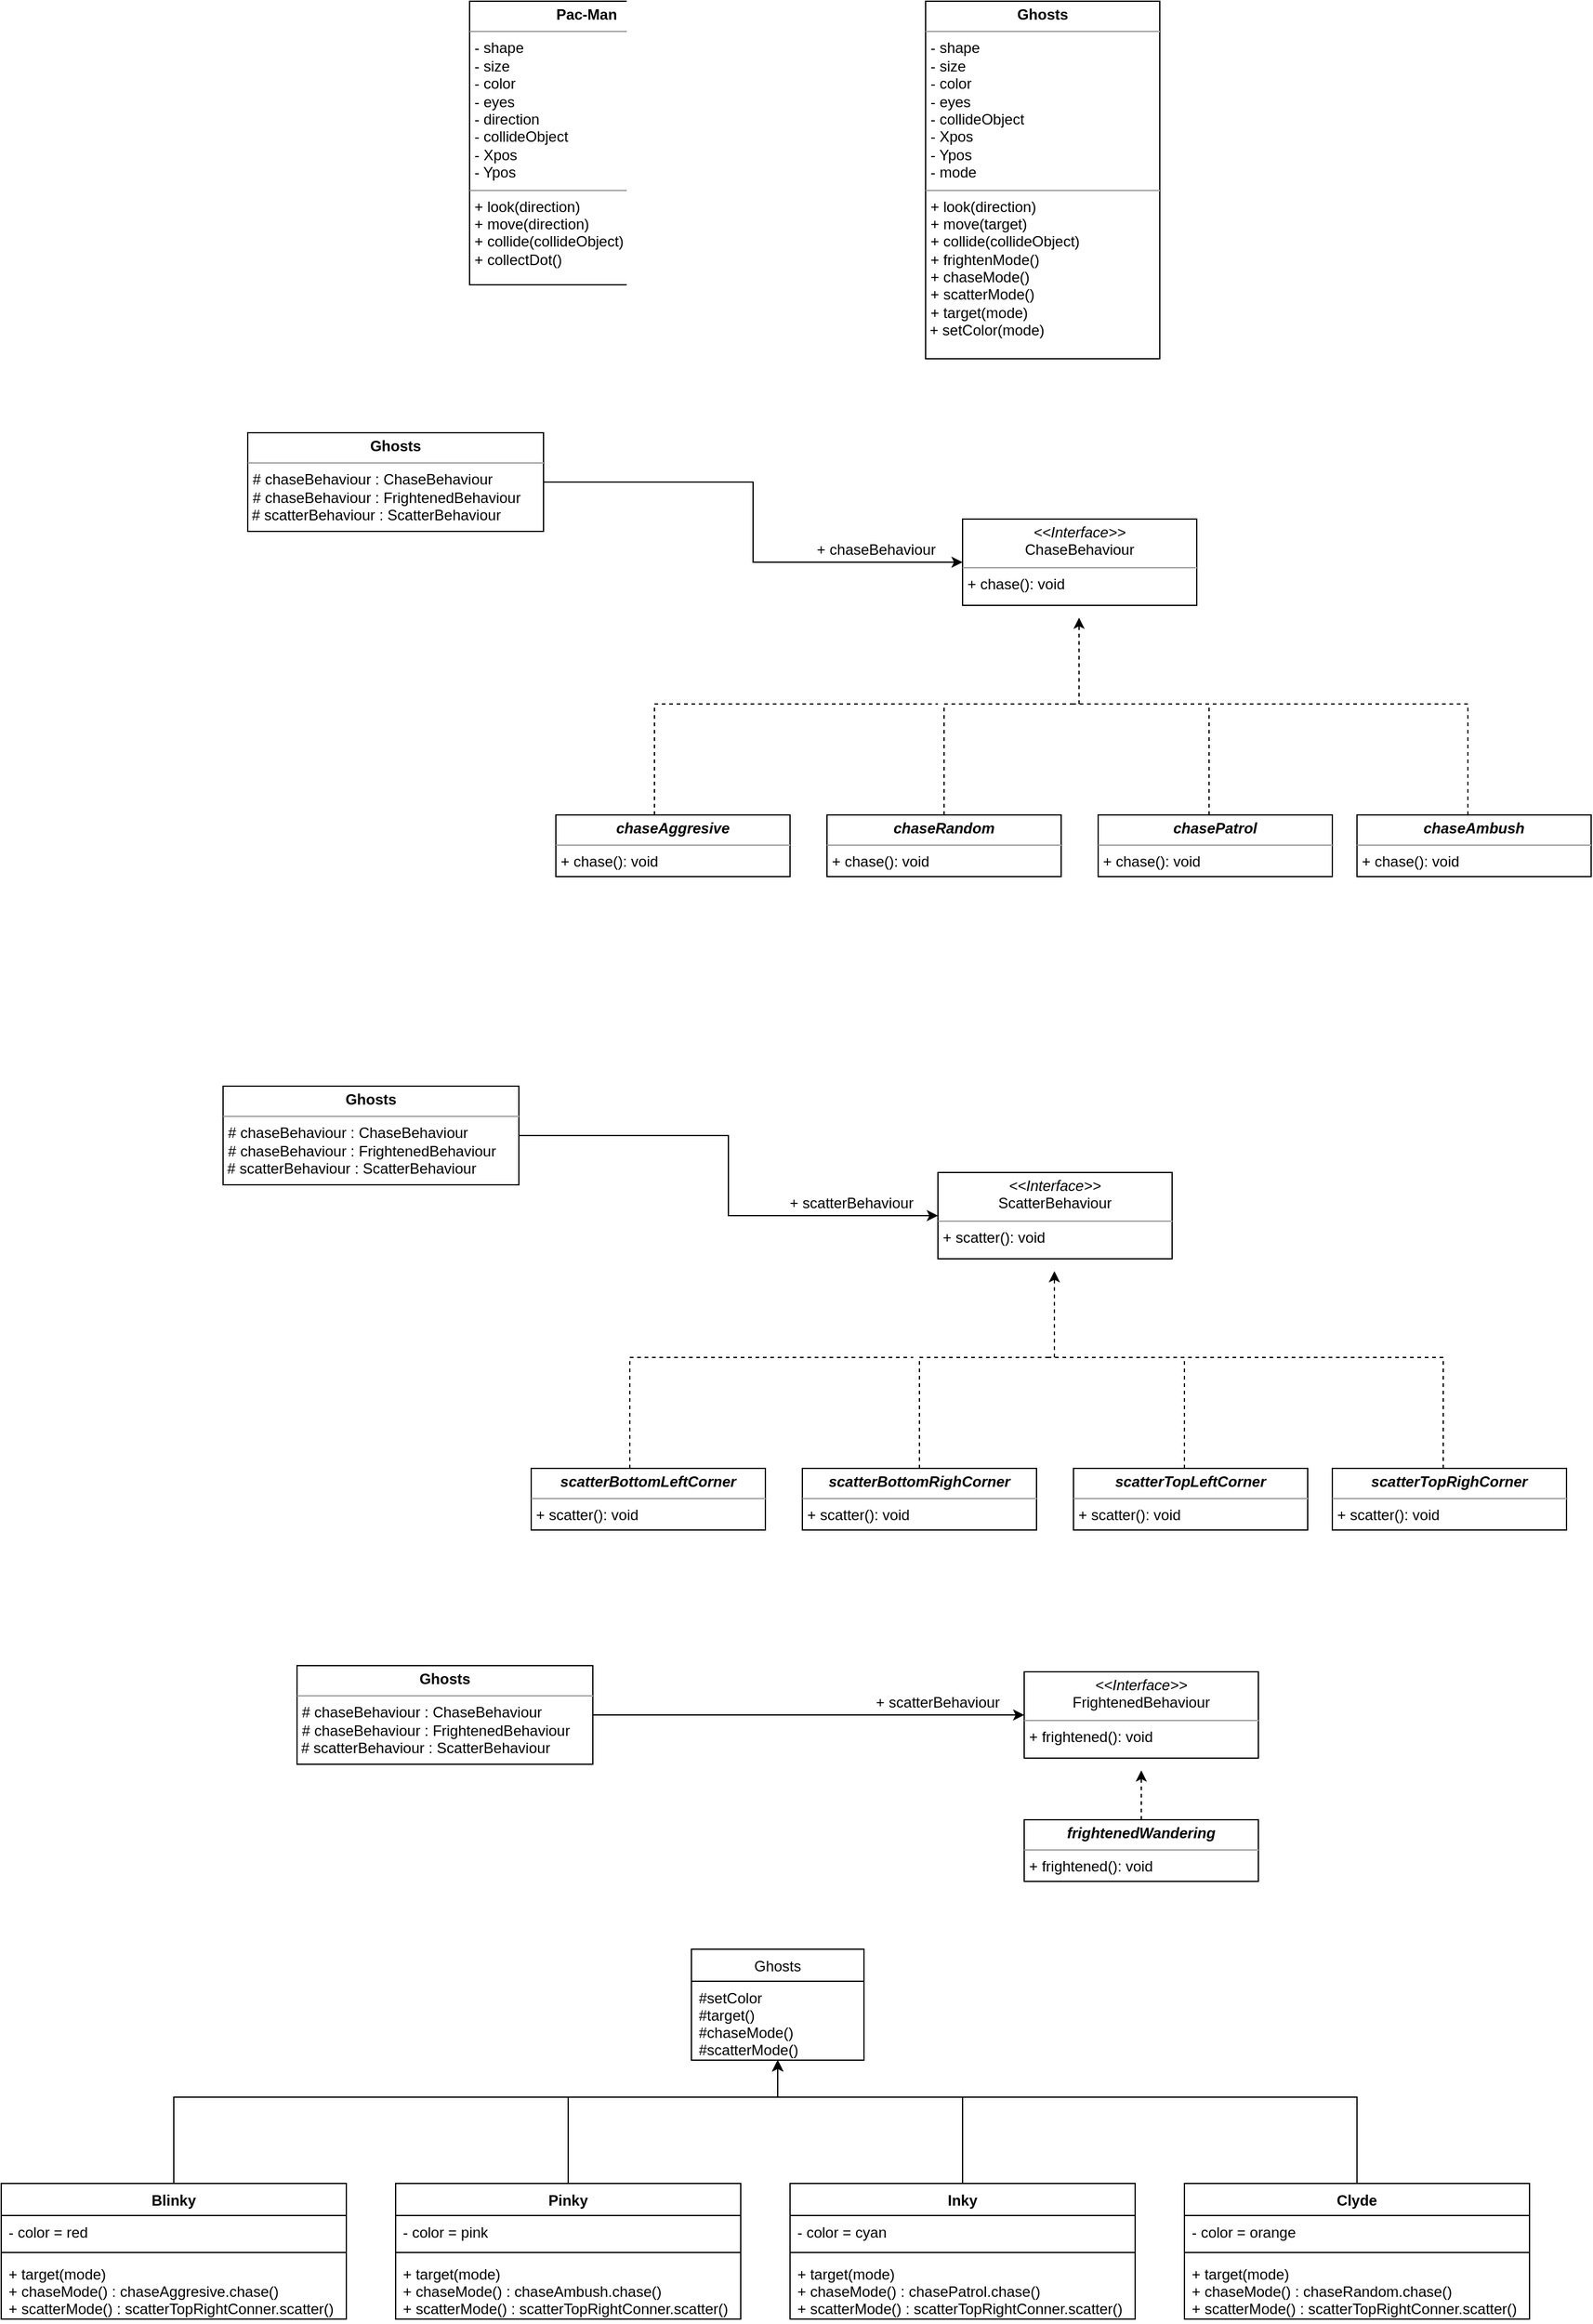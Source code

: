 <mxfile version="16.1.4" type="github"><diagram id="Zr9euwJqjR3s-nDF8V9x" name="Page-1"><mxGraphModel dx="1422" dy="1865" grid="1" gridSize="10" guides="1" tooltips="1" connect="1" arrows="1" fold="1" page="1" pageScale="1" pageWidth="850" pageHeight="1100" math="0" shadow="0"><root><mxCell id="0"/><mxCell id="1" parent="0"/><mxCell id="b5skQagqp3SkqTpXcIJ9-14" value="&lt;p style=&quot;margin: 0px ; margin-top: 4px ; text-align: center&quot;&gt;&lt;b&gt;Pac-Man&lt;/b&gt;&lt;br&gt;&lt;/p&gt;&lt;hr size=&quot;1&quot;&gt;&lt;p style=&quot;margin: 0px ; margin-left: 4px&quot;&gt;- shape&lt;/p&gt;&lt;p style=&quot;margin: 0px ; margin-left: 4px&quot;&gt;- size&lt;/p&gt;&lt;p style=&quot;margin: 0px ; margin-left: 4px&quot;&gt;- color&lt;/p&gt;&lt;p style=&quot;margin: 0px ; margin-left: 4px&quot;&gt;- eyes&lt;/p&gt;&lt;p style=&quot;margin: 0px ; margin-left: 4px&quot;&gt;- direction&lt;/p&gt;&lt;p style=&quot;margin: 0px ; margin-left: 4px&quot;&gt;- collideObject&lt;/p&gt;&lt;p style=&quot;margin: 0px ; margin-left: 4px&quot;&gt;- Xpos&lt;/p&gt;&lt;p style=&quot;margin: 0px ; margin-left: 4px&quot;&gt;- Ypos&lt;br&gt;&lt;/p&gt;&lt;hr size=&quot;1&quot;&gt;&lt;p style=&quot;margin: 0px ; margin-left: 4px&quot;&gt;+ look(direction)&lt;/p&gt;&lt;p style=&quot;margin: 0px ; margin-left: 4px&quot;&gt;+ move(direction)&lt;/p&gt;&lt;p style=&quot;margin: 0px ; margin-left: 4px&quot;&gt;+ collide(collideObject)&lt;/p&gt;&lt;p style=&quot;margin: 0px ; margin-left: 4px&quot;&gt;+ collectDot()&lt;br&gt;&lt;/p&gt;" style="verticalAlign=top;align=left;overflow=fill;fontSize=12;fontFamily=Helvetica;html=1;" vertex="1" parent="1"><mxGeometry x="490" y="-60" width="190" height="230" as="geometry"/></mxCell><mxCell id="b5skQagqp3SkqTpXcIJ9-24" style="edgeStyle=orthogonalEdgeStyle;rounded=0;orthogonalLoop=1;jettySize=auto;html=1;entryX=0;entryY=0.5;entryDx=0;entryDy=0;" edge="1" parent="1" source="b5skQagqp3SkqTpXcIJ9-17" target="b5skQagqp3SkqTpXcIJ9-18"><mxGeometry relative="1" as="geometry"/></mxCell><mxCell id="b5skQagqp3SkqTpXcIJ9-17" value="&lt;p style=&quot;margin: 0px ; margin-top: 4px ; text-align: center&quot;&gt;&lt;b&gt;Ghosts&lt;/b&gt;&lt;br&gt;&lt;/p&gt;&lt;hr size=&quot;1&quot;&gt;&lt;p style=&quot;margin: 0px ; margin-left: 4px&quot;&gt;# chaseBehaviour : ChaseBehaviour&lt;/p&gt;&lt;p style=&quot;margin: 0px ; margin-left: 4px&quot;&gt;# chaseBehaviour : FrightenedBehaviour&lt;br&gt;&lt;/p&gt;&lt;div&gt;&amp;nbsp;# scatterBehaviour : ScatterBehaviour&lt;br&gt;&lt;/div&gt;" style="verticalAlign=top;align=left;overflow=fill;fontSize=12;fontFamily=Helvetica;html=1;" vertex="1" parent="1"><mxGeometry x="310" y="290" width="240" height="80" as="geometry"/></mxCell><mxCell id="b5skQagqp3SkqTpXcIJ9-18" value="&lt;p style=&quot;margin: 0px ; margin-top: 4px ; text-align: center&quot;&gt;&lt;i&gt;&amp;lt;&amp;lt;Interface&amp;gt;&amp;gt;&lt;/i&gt;&lt;br&gt;ChaseBehaviour&lt;br&gt;&lt;/p&gt;&lt;hr size=&quot;1&quot;&gt;&lt;p style=&quot;margin: 0px ; margin-left: 4px&quot;&gt;+ chase(): void&lt;br&gt;&lt;/p&gt;" style="verticalAlign=top;align=left;overflow=fill;fontSize=12;fontFamily=Helvetica;html=1;" vertex="1" parent="1"><mxGeometry x="890" y="360" width="190" height="70" as="geometry"/></mxCell><mxCell id="b5skQagqp3SkqTpXcIJ9-27" style="edgeStyle=orthogonalEdgeStyle;rounded=0;orthogonalLoop=1;jettySize=auto;html=1;dashed=1;endArrow=none;endFill=0;" edge="1" parent="1" source="b5skQagqp3SkqTpXcIJ9-20"><mxGeometry relative="1" as="geometry"><mxPoint x="870" y="510" as="targetPoint"/><Array as="points"><mxPoint x="640" y="510"/></Array></mxGeometry></mxCell><mxCell id="b5skQagqp3SkqTpXcIJ9-20" value="&lt;p style=&quot;margin: 0px ; margin-top: 4px ; text-align: center&quot;&gt;&lt;i&gt;&lt;b&gt;chaseAggresive&lt;/b&gt;&lt;/i&gt;&lt;br&gt;&lt;/p&gt;&lt;hr size=&quot;1&quot;&gt;&lt;p style=&quot;margin: 0px ; margin-left: 4px&quot;&gt;+ chase(): void&lt;br&gt;&lt;/p&gt;" style="verticalAlign=top;align=left;overflow=fill;fontSize=12;fontFamily=Helvetica;html=1;" vertex="1" parent="1"><mxGeometry x="560" y="600" width="190" height="50" as="geometry"/></mxCell><mxCell id="b5skQagqp3SkqTpXcIJ9-30" style="edgeStyle=orthogonalEdgeStyle;rounded=0;orthogonalLoop=1;jettySize=auto;html=1;dashed=1;endArrow=none;endFill=0;" edge="1" parent="1" source="b5skQagqp3SkqTpXcIJ9-21"><mxGeometry relative="1" as="geometry"><mxPoint x="980" y="510" as="targetPoint"/><Array as="points"><mxPoint x="875" y="510"/></Array></mxGeometry></mxCell><mxCell id="b5skQagqp3SkqTpXcIJ9-21" value="&lt;p style=&quot;margin: 0px ; margin-top: 4px ; text-align: center&quot;&gt;&lt;i&gt;&lt;b&gt;chaseRandom&lt;/b&gt;&lt;/i&gt;&lt;br&gt;&lt;/p&gt;&lt;hr size=&quot;1&quot;&gt;&lt;p style=&quot;margin: 0px ; margin-left: 4px&quot;&gt;+ chase(): void&lt;br&gt;&lt;/p&gt;" style="verticalAlign=top;align=left;overflow=fill;fontSize=12;fontFamily=Helvetica;html=1;" vertex="1" parent="1"><mxGeometry x="780" y="600" width="190" height="50" as="geometry"/></mxCell><mxCell id="b5skQagqp3SkqTpXcIJ9-28" style="edgeStyle=orthogonalEdgeStyle;rounded=0;orthogonalLoop=1;jettySize=auto;html=1;dashed=1;endArrow=none;endFill=0;" edge="1" parent="1" source="b5skQagqp3SkqTpXcIJ9-22"><mxGeometry relative="1" as="geometry"><mxPoint x="980" y="510" as="targetPoint"/><Array as="points"><mxPoint x="1090" y="510"/></Array></mxGeometry></mxCell><mxCell id="b5skQagqp3SkqTpXcIJ9-22" value="&lt;p style=&quot;margin: 0px ; margin-top: 4px ; text-align: center&quot;&gt;&lt;i&gt;&lt;b&gt;chasePatrol&lt;/b&gt;&lt;/i&gt;&lt;br&gt;&lt;/p&gt;&lt;hr size=&quot;1&quot;&gt;&lt;p style=&quot;margin: 0px ; margin-left: 4px&quot;&gt;+ chase(): void&lt;br&gt;&lt;/p&gt;" style="verticalAlign=top;align=left;overflow=fill;fontSize=12;fontFamily=Helvetica;html=1;" vertex="1" parent="1"><mxGeometry x="1000" y="600" width="190" height="50" as="geometry"/></mxCell><mxCell id="b5skQagqp3SkqTpXcIJ9-29" style="edgeStyle=orthogonalEdgeStyle;rounded=0;orthogonalLoop=1;jettySize=auto;html=1;dashed=1;endArrow=none;endFill=0;" edge="1" parent="1" source="b5skQagqp3SkqTpXcIJ9-23"><mxGeometry relative="1" as="geometry"><mxPoint x="1090" y="510" as="targetPoint"/><Array as="points"><mxPoint x="1300" y="510"/></Array></mxGeometry></mxCell><mxCell id="b5skQagqp3SkqTpXcIJ9-23" value="&lt;p style=&quot;margin: 0px ; margin-top: 4px ; text-align: center&quot;&gt;&lt;i&gt;&lt;b&gt;chaseAmbush&lt;/b&gt;&lt;/i&gt;&lt;br&gt;&lt;/p&gt;&lt;hr size=&quot;1&quot;&gt;&lt;p style=&quot;margin: 0px ; margin-left: 4px&quot;&gt;+ chase(): void&lt;br&gt;&lt;/p&gt;" style="verticalAlign=top;align=left;overflow=fill;fontSize=12;fontFamily=Helvetica;html=1;" vertex="1" parent="1"><mxGeometry x="1210" y="600" width="190" height="50" as="geometry"/></mxCell><mxCell id="b5skQagqp3SkqTpXcIJ9-31" value="" style="endArrow=classic;dashed=1;html=1;rounded=0;endFill=1;" edge="1" parent="1"><mxGeometry width="50" height="50" relative="1" as="geometry"><mxPoint x="984.5" y="510" as="sourcePoint"/><mxPoint x="984.5" y="440" as="targetPoint"/></mxGeometry></mxCell><mxCell id="b5skQagqp3SkqTpXcIJ9-32" value="&lt;p style=&quot;margin: 0px ; margin-top: 4px ; text-align: center&quot;&gt;&lt;b&gt;Ghosts&lt;/b&gt;&lt;br&gt;&lt;/p&gt;&lt;hr size=&quot;1&quot;&gt;&lt;p style=&quot;margin: 0px ; margin-left: 4px&quot;&gt;- shape&lt;br&gt;- size&lt;/p&gt;&lt;p style=&quot;margin: 0px ; margin-left: 4px&quot;&gt;- color&lt;/p&gt;&lt;p style=&quot;margin: 0px ; margin-left: 4px&quot;&gt;- eyes&lt;/p&gt;&lt;p style=&quot;margin: 0px ; margin-left: 4px&quot;&gt;- collideObject&lt;/p&gt;&lt;p style=&quot;margin: 0px ; margin-left: 4px&quot;&gt;- Xpos&lt;/p&gt;&lt;p style=&quot;margin: 0px ; margin-left: 4px&quot;&gt;- Ypos&lt;/p&gt;&lt;p style=&quot;margin: 0px ; margin-left: 4px&quot;&gt;- mode&lt;br&gt;&lt;/p&gt;&lt;hr size=&quot;1&quot;&gt;&lt;p style=&quot;margin: 0px ; margin-left: 4px&quot;&gt;+ look(direction)&lt;/p&gt;&lt;p style=&quot;margin: 0px ; margin-left: 4px&quot;&gt;+ move(target)&lt;/p&gt;&lt;p style=&quot;margin: 0px ; margin-left: 4px&quot;&gt;+ collide(collideObject)&lt;/p&gt;&lt;p style=&quot;margin: 0px ; margin-left: 4px&quot;&gt;+ frightenMode()&lt;/p&gt;&lt;p style=&quot;margin: 0px ; margin-left: 4px&quot;&gt;+ chaseMode()&lt;/p&gt;&lt;p style=&quot;margin: 0px ; margin-left: 4px&quot;&gt;+ scatterMode()&lt;/p&gt;&lt;p style=&quot;margin: 0px ; margin-left: 4px&quot;&gt;+ target(mode)&lt;br&gt;&lt;/p&gt;&lt;div&gt;&amp;nbsp;+ setColor(mode)&lt;br&gt;&lt;/div&gt;" style="verticalAlign=top;align=left;overflow=fill;fontSize=12;fontFamily=Helvetica;html=1;" vertex="1" parent="1"><mxGeometry x="860" y="-60" width="190" height="290" as="geometry"/></mxCell><mxCell id="b5skQagqp3SkqTpXcIJ9-33" value="+ chaseBehaviour" style="text;html=1;strokeColor=none;fillColor=none;align=center;verticalAlign=middle;whiteSpace=wrap;rounded=0;" vertex="1" parent="1"><mxGeometry x="760" y="370" width="120" height="30" as="geometry"/></mxCell><mxCell id="b5skQagqp3SkqTpXcIJ9-34" style="edgeStyle=orthogonalEdgeStyle;rounded=0;orthogonalLoop=1;jettySize=auto;html=1;entryX=0;entryY=0.5;entryDx=0;entryDy=0;" edge="1" parent="1" source="b5skQagqp3SkqTpXcIJ9-35" target="b5skQagqp3SkqTpXcIJ9-36"><mxGeometry relative="1" as="geometry"/></mxCell><mxCell id="b5skQagqp3SkqTpXcIJ9-35" value="&lt;p style=&quot;margin: 0px ; margin-top: 4px ; text-align: center&quot;&gt;&lt;b&gt;Ghosts&lt;/b&gt;&lt;br&gt;&lt;/p&gt;&lt;hr size=&quot;1&quot;&gt;&lt;p style=&quot;margin: 0px ; margin-left: 4px&quot;&gt;# chaseBehaviour : ChaseBehaviour&lt;/p&gt;&lt;p style=&quot;margin: 0px ; margin-left: 4px&quot;&gt;# chaseBehaviour : FrightenedBehaviour&lt;br&gt;&lt;/p&gt;&lt;div&gt;&amp;nbsp;# scatterBehaviour : ScatterBehaviour&lt;br&gt;&lt;/div&gt;" style="verticalAlign=top;align=left;overflow=fill;fontSize=12;fontFamily=Helvetica;html=1;" vertex="1" parent="1"><mxGeometry x="290" y="820" width="240" height="80" as="geometry"/></mxCell><mxCell id="b5skQagqp3SkqTpXcIJ9-36" value="&lt;p style=&quot;margin: 0px ; margin-top: 4px ; text-align: center&quot;&gt;&lt;i&gt;&amp;lt;&amp;lt;Interface&amp;gt;&amp;gt;&lt;/i&gt;&lt;br&gt;ScatterBehaviour&lt;br&gt;&lt;/p&gt;&lt;hr size=&quot;1&quot;&gt;&lt;p style=&quot;margin: 0px ; margin-left: 4px&quot;&gt;+ scatter(): void&lt;br&gt;&lt;/p&gt;" style="verticalAlign=top;align=left;overflow=fill;fontSize=12;fontFamily=Helvetica;html=1;" vertex="1" parent="1"><mxGeometry x="870" y="890" width="190" height="70" as="geometry"/></mxCell><mxCell id="b5skQagqp3SkqTpXcIJ9-37" style="edgeStyle=orthogonalEdgeStyle;rounded=0;orthogonalLoop=1;jettySize=auto;html=1;dashed=1;endArrow=none;endFill=0;" edge="1" parent="1" source="b5skQagqp3SkqTpXcIJ9-38"><mxGeometry relative="1" as="geometry"><mxPoint x="850" y="1040" as="targetPoint"/><Array as="points"><mxPoint x="620" y="1040"/></Array></mxGeometry></mxCell><mxCell id="b5skQagqp3SkqTpXcIJ9-38" value="&lt;p style=&quot;margin: 0px ; margin-top: 4px ; text-align: center&quot;&gt;&lt;i&gt;&lt;b&gt;scatterBottomLeftCorner&lt;/b&gt;&lt;/i&gt;&lt;br&gt;&lt;/p&gt;&lt;hr size=&quot;1&quot;&gt;&lt;p style=&quot;margin: 0px ; margin-left: 4px&quot;&gt;+ scatter(): void&lt;br&gt;&lt;/p&gt;" style="verticalAlign=top;align=left;overflow=fill;fontSize=12;fontFamily=Helvetica;html=1;" vertex="1" parent="1"><mxGeometry x="540" y="1130" width="190" height="50" as="geometry"/></mxCell><mxCell id="b5skQagqp3SkqTpXcIJ9-39" style="edgeStyle=orthogonalEdgeStyle;rounded=0;orthogonalLoop=1;jettySize=auto;html=1;dashed=1;endArrow=none;endFill=0;" edge="1" parent="1" source="b5skQagqp3SkqTpXcIJ9-40"><mxGeometry relative="1" as="geometry"><mxPoint x="960" y="1040" as="targetPoint"/><Array as="points"><mxPoint x="855" y="1040"/></Array></mxGeometry></mxCell><mxCell id="b5skQagqp3SkqTpXcIJ9-40" value="&lt;p style=&quot;margin: 0px ; margin-top: 4px ; text-align: center&quot;&gt;&lt;i&gt;&lt;b&gt;scatterBottomRighCorner&lt;/b&gt;&lt;/i&gt;&lt;/p&gt;&lt;hr size=&quot;1&quot;&gt;&lt;p style=&quot;margin: 0px ; margin-left: 4px&quot;&gt;+ scatter(): void&lt;br&gt;&lt;/p&gt;" style="verticalAlign=top;align=left;overflow=fill;fontSize=12;fontFamily=Helvetica;html=1;" vertex="1" parent="1"><mxGeometry x="760" y="1130" width="190" height="50" as="geometry"/></mxCell><mxCell id="b5skQagqp3SkqTpXcIJ9-41" style="edgeStyle=orthogonalEdgeStyle;rounded=0;orthogonalLoop=1;jettySize=auto;html=1;dashed=1;endArrow=none;endFill=0;" edge="1" parent="1" source="b5skQagqp3SkqTpXcIJ9-42"><mxGeometry relative="1" as="geometry"><mxPoint x="960" y="1040" as="targetPoint"/><Array as="points"><mxPoint x="1070" y="1040"/></Array></mxGeometry></mxCell><mxCell id="b5skQagqp3SkqTpXcIJ9-42" value="&lt;p style=&quot;margin: 0px ; margin-top: 4px ; text-align: center&quot;&gt;&lt;i&gt;&lt;b&gt;scatterTopLeftCorner&lt;/b&gt;&lt;/i&gt;&lt;/p&gt;&lt;hr size=&quot;1&quot;&gt;&lt;p style=&quot;margin: 0px ; margin-left: 4px&quot;&gt;+ scatter(): void&lt;br&gt;&lt;/p&gt;" style="verticalAlign=top;align=left;overflow=fill;fontSize=12;fontFamily=Helvetica;html=1;" vertex="1" parent="1"><mxGeometry x="980" y="1130" width="190" height="50" as="geometry"/></mxCell><mxCell id="b5skQagqp3SkqTpXcIJ9-43" style="edgeStyle=orthogonalEdgeStyle;rounded=0;orthogonalLoop=1;jettySize=auto;html=1;dashed=1;endArrow=none;endFill=0;" edge="1" parent="1" source="b5skQagqp3SkqTpXcIJ9-44"><mxGeometry relative="1" as="geometry"><mxPoint x="1070" y="1040" as="targetPoint"/><Array as="points"><mxPoint x="1280" y="1040"/></Array></mxGeometry></mxCell><mxCell id="b5skQagqp3SkqTpXcIJ9-44" value="&lt;p style=&quot;margin: 0px ; margin-top: 4px ; text-align: center&quot;&gt;&lt;i&gt;&lt;b&gt;scatterTopRighCorner&lt;/b&gt;&lt;/i&gt;&lt;/p&gt;&lt;hr size=&quot;1&quot;&gt;&lt;p style=&quot;margin: 0px ; margin-left: 4px&quot;&gt;+ scatter(): void&lt;br&gt;&lt;/p&gt;" style="verticalAlign=top;align=left;overflow=fill;fontSize=12;fontFamily=Helvetica;html=1;" vertex="1" parent="1"><mxGeometry x="1190" y="1130" width="190" height="50" as="geometry"/></mxCell><mxCell id="b5skQagqp3SkqTpXcIJ9-45" value="" style="endArrow=classic;dashed=1;html=1;rounded=0;endFill=1;" edge="1" parent="1"><mxGeometry width="50" height="50" relative="1" as="geometry"><mxPoint x="964.5" y="1040" as="sourcePoint"/><mxPoint x="964.5" y="970" as="targetPoint"/></mxGeometry></mxCell><mxCell id="b5skQagqp3SkqTpXcIJ9-46" value="+ scatterBehaviour" style="text;html=1;strokeColor=none;fillColor=none;align=center;verticalAlign=middle;whiteSpace=wrap;rounded=0;" vertex="1" parent="1"><mxGeometry x="740" y="900" width="120" height="30" as="geometry"/></mxCell><mxCell id="b5skQagqp3SkqTpXcIJ9-47" style="edgeStyle=orthogonalEdgeStyle;rounded=0;orthogonalLoop=1;jettySize=auto;html=1;entryX=0;entryY=0.5;entryDx=0;entryDy=0;" edge="1" parent="1" source="b5skQagqp3SkqTpXcIJ9-48" target="b5skQagqp3SkqTpXcIJ9-49"><mxGeometry relative="1" as="geometry"/></mxCell><mxCell id="b5skQagqp3SkqTpXcIJ9-48" value="&lt;p style=&quot;margin: 0px ; margin-top: 4px ; text-align: center&quot;&gt;&lt;b&gt;Ghosts&lt;/b&gt;&lt;br&gt;&lt;/p&gt;&lt;hr size=&quot;1&quot;&gt;&lt;p style=&quot;margin: 0px ; margin-left: 4px&quot;&gt;# chaseBehaviour : ChaseBehaviour&lt;/p&gt;&lt;p style=&quot;margin: 0px ; margin-left: 4px&quot;&gt;# chaseBehaviour : FrightenedBehaviour&lt;br&gt;&lt;/p&gt;&lt;div&gt;&amp;nbsp;# scatterBehaviour : ScatterBehaviour&lt;br&gt;&lt;/div&gt;" style="verticalAlign=top;align=left;overflow=fill;fontSize=12;fontFamily=Helvetica;html=1;" vertex="1" parent="1"><mxGeometry x="350" y="1290" width="240" height="80" as="geometry"/></mxCell><mxCell id="b5skQagqp3SkqTpXcIJ9-49" value="&lt;p style=&quot;margin: 0px ; margin-top: 4px ; text-align: center&quot;&gt;&lt;i&gt;&amp;lt;&amp;lt;Interface&amp;gt;&amp;gt;&lt;/i&gt;&lt;br&gt;FrightenedBehaviour&lt;br&gt;&lt;/p&gt;&lt;hr size=&quot;1&quot;&gt;&lt;p style=&quot;margin: 0px ; margin-left: 4px&quot;&gt;+ frightened(): void&lt;br&gt;&lt;/p&gt;" style="verticalAlign=top;align=left;overflow=fill;fontSize=12;fontFamily=Helvetica;html=1;" vertex="1" parent="1"><mxGeometry x="940" y="1295" width="190" height="70" as="geometry"/></mxCell><mxCell id="b5skQagqp3SkqTpXcIJ9-60" style="edgeStyle=orthogonalEdgeStyle;rounded=0;orthogonalLoop=1;jettySize=auto;html=1;dashed=1;endArrow=classic;endFill=1;" edge="1" parent="1" source="b5skQagqp3SkqTpXcIJ9-55"><mxGeometry relative="1" as="geometry"><mxPoint x="1035" y="1375" as="targetPoint"/></mxGeometry></mxCell><mxCell id="b5skQagqp3SkqTpXcIJ9-55" value="&lt;p style=&quot;margin: 0px ; margin-top: 4px ; text-align: center&quot;&gt;&lt;i&gt;&lt;b&gt;frightenedWandering&lt;/b&gt;&lt;/i&gt;&lt;br&gt;&lt;/p&gt;&lt;hr size=&quot;1&quot;&gt;&lt;p style=&quot;margin: 0px ; margin-left: 4px&quot;&gt;+ frightened(): void&lt;br&gt;&lt;/p&gt;" style="verticalAlign=top;align=left;overflow=fill;fontSize=12;fontFamily=Helvetica;html=1;" vertex="1" parent="1"><mxGeometry x="940" y="1415" width="190" height="50" as="geometry"/></mxCell><mxCell id="b5skQagqp3SkqTpXcIJ9-59" value="+ scatterBehaviour" style="text;html=1;strokeColor=none;fillColor=none;align=center;verticalAlign=middle;whiteSpace=wrap;rounded=0;" vertex="1" parent="1"><mxGeometry x="810" y="1305" width="120" height="30" as="geometry"/></mxCell><mxCell id="b5skQagqp3SkqTpXcIJ9-61" value="Ghosts" style="swimlane;fontStyle=0;childLayout=stackLayout;horizontal=1;startSize=26;fillColor=none;horizontalStack=0;resizeParent=1;resizeParentMax=0;resizeLast=0;collapsible=1;marginBottom=0;" vertex="1" parent="1"><mxGeometry x="670" y="1520" width="140" height="90" as="geometry"/></mxCell><mxCell id="b5skQagqp3SkqTpXcIJ9-62" value="#setColor&#xA;#target()&#xA;#chaseMode()&#xA;#scatterMode()&#xA;" style="text;strokeColor=none;fillColor=none;align=left;verticalAlign=top;spacingLeft=4;spacingRight=4;overflow=hidden;rotatable=0;points=[[0,0.5],[1,0.5]];portConstraint=eastwest;" vertex="1" parent="b5skQagqp3SkqTpXcIJ9-61"><mxGeometry y="26" width="140" height="64" as="geometry"/></mxCell><mxCell id="b5skQagqp3SkqTpXcIJ9-83" style="edgeStyle=orthogonalEdgeStyle;rounded=0;orthogonalLoop=1;jettySize=auto;html=1;entryX=0.5;entryY=1;entryDx=0;entryDy=0;endArrow=classic;endFill=1;" edge="1" parent="1" source="b5skQagqp3SkqTpXcIJ9-67" target="b5skQagqp3SkqTpXcIJ9-61"><mxGeometry relative="1" as="geometry"><Array as="points"><mxPoint x="250" y="1640"/><mxPoint x="740" y="1640"/></Array></mxGeometry></mxCell><mxCell id="b5skQagqp3SkqTpXcIJ9-67" value="Blinky" style="swimlane;fontStyle=1;align=center;verticalAlign=top;childLayout=stackLayout;horizontal=1;startSize=26;horizontalStack=0;resizeParent=1;resizeParentMax=0;resizeLast=0;collapsible=1;marginBottom=0;" vertex="1" parent="1"><mxGeometry x="110" y="1710" width="280" height="110" as="geometry"/></mxCell><mxCell id="b5skQagqp3SkqTpXcIJ9-68" value="- color = red" style="text;strokeColor=none;fillColor=none;align=left;verticalAlign=top;spacingLeft=4;spacingRight=4;overflow=hidden;rotatable=0;points=[[0,0.5],[1,0.5]];portConstraint=eastwest;" vertex="1" parent="b5skQagqp3SkqTpXcIJ9-67"><mxGeometry y="26" width="280" height="26" as="geometry"/></mxCell><mxCell id="b5skQagqp3SkqTpXcIJ9-69" value="" style="line;strokeWidth=1;fillColor=none;align=left;verticalAlign=middle;spacingTop=-1;spacingLeft=3;spacingRight=3;rotatable=0;labelPosition=right;points=[];portConstraint=eastwest;" vertex="1" parent="b5skQagqp3SkqTpXcIJ9-67"><mxGeometry y="52" width="280" height="8" as="geometry"/></mxCell><mxCell id="b5skQagqp3SkqTpXcIJ9-70" value="+ target(mode)&#xA;+ chaseMode() : chaseAggresive.chase()&#xA;+ scatterMode() : scatterTopRightConner.scatter() " style="text;strokeColor=none;fillColor=none;align=left;verticalAlign=top;spacingLeft=4;spacingRight=4;overflow=hidden;rotatable=0;points=[[0,0.5],[1,0.5]];portConstraint=eastwest;" vertex="1" parent="b5skQagqp3SkqTpXcIJ9-67"><mxGeometry y="60" width="280" height="50" as="geometry"/></mxCell><mxCell id="b5skQagqp3SkqTpXcIJ9-84" style="edgeStyle=orthogonalEdgeStyle;rounded=0;orthogonalLoop=1;jettySize=auto;html=1;entryX=0.5;entryY=1;entryDx=0;entryDy=0;endArrow=classic;endFill=1;" edge="1" parent="1" source="b5skQagqp3SkqTpXcIJ9-71" target="b5skQagqp3SkqTpXcIJ9-61"><mxGeometry relative="1" as="geometry"><Array as="points"><mxPoint x="570" y="1640"/><mxPoint x="740" y="1640"/></Array></mxGeometry></mxCell><mxCell id="b5skQagqp3SkqTpXcIJ9-71" value="Pinky" style="swimlane;fontStyle=1;align=center;verticalAlign=top;childLayout=stackLayout;horizontal=1;startSize=26;horizontalStack=0;resizeParent=1;resizeParentMax=0;resizeLast=0;collapsible=1;marginBottom=0;" vertex="1" parent="1"><mxGeometry x="430" y="1710" width="280" height="110" as="geometry"/></mxCell><mxCell id="b5skQagqp3SkqTpXcIJ9-72" value="- color = pink" style="text;strokeColor=none;fillColor=none;align=left;verticalAlign=top;spacingLeft=4;spacingRight=4;overflow=hidden;rotatable=0;points=[[0,0.5],[1,0.5]];portConstraint=eastwest;" vertex="1" parent="b5skQagqp3SkqTpXcIJ9-71"><mxGeometry y="26" width="280" height="26" as="geometry"/></mxCell><mxCell id="b5skQagqp3SkqTpXcIJ9-73" value="" style="line;strokeWidth=1;fillColor=none;align=left;verticalAlign=middle;spacingTop=-1;spacingLeft=3;spacingRight=3;rotatable=0;labelPosition=right;points=[];portConstraint=eastwest;" vertex="1" parent="b5skQagqp3SkqTpXcIJ9-71"><mxGeometry y="52" width="280" height="8" as="geometry"/></mxCell><mxCell id="b5skQagqp3SkqTpXcIJ9-74" value="+ target(mode)&#xA;+ chaseMode() : chaseAmbush.chase()&#xA;+ scatterMode() : scatterTopRightConner.scatter() " style="text;strokeColor=none;fillColor=none;align=left;verticalAlign=top;spacingLeft=4;spacingRight=4;overflow=hidden;rotatable=0;points=[[0,0.5],[1,0.5]];portConstraint=eastwest;" vertex="1" parent="b5skQagqp3SkqTpXcIJ9-71"><mxGeometry y="60" width="280" height="50" as="geometry"/></mxCell><mxCell id="b5skQagqp3SkqTpXcIJ9-85" style="edgeStyle=orthogonalEdgeStyle;rounded=0;orthogonalLoop=1;jettySize=auto;html=1;entryX=0.5;entryY=1;entryDx=0;entryDy=0;endArrow=classic;endFill=1;" edge="1" parent="1" source="b5skQagqp3SkqTpXcIJ9-75" target="b5skQagqp3SkqTpXcIJ9-61"><mxGeometry relative="1" as="geometry"><Array as="points"><mxPoint x="890" y="1640"/><mxPoint x="740" y="1640"/></Array></mxGeometry></mxCell><mxCell id="b5skQagqp3SkqTpXcIJ9-75" value="Inky" style="swimlane;fontStyle=1;align=center;verticalAlign=top;childLayout=stackLayout;horizontal=1;startSize=26;horizontalStack=0;resizeParent=1;resizeParentMax=0;resizeLast=0;collapsible=1;marginBottom=0;" vertex="1" parent="1"><mxGeometry x="750" y="1710" width="280" height="110" as="geometry"/></mxCell><mxCell id="b5skQagqp3SkqTpXcIJ9-76" value="- color = cyan" style="text;strokeColor=none;fillColor=none;align=left;verticalAlign=top;spacingLeft=4;spacingRight=4;overflow=hidden;rotatable=0;points=[[0,0.5],[1,0.5]];portConstraint=eastwest;" vertex="1" parent="b5skQagqp3SkqTpXcIJ9-75"><mxGeometry y="26" width="280" height="26" as="geometry"/></mxCell><mxCell id="b5skQagqp3SkqTpXcIJ9-77" value="" style="line;strokeWidth=1;fillColor=none;align=left;verticalAlign=middle;spacingTop=-1;spacingLeft=3;spacingRight=3;rotatable=0;labelPosition=right;points=[];portConstraint=eastwest;" vertex="1" parent="b5skQagqp3SkqTpXcIJ9-75"><mxGeometry y="52" width="280" height="8" as="geometry"/></mxCell><mxCell id="b5skQagqp3SkqTpXcIJ9-78" value="+ target(mode)&#xA;+ chaseMode() : chasePatrol.chase()&#xA;+ scatterMode() : scatterTopRightConner.scatter() " style="text;strokeColor=none;fillColor=none;align=left;verticalAlign=top;spacingLeft=4;spacingRight=4;overflow=hidden;rotatable=0;points=[[0,0.5],[1,0.5]];portConstraint=eastwest;" vertex="1" parent="b5skQagqp3SkqTpXcIJ9-75"><mxGeometry y="60" width="280" height="50" as="geometry"/></mxCell><mxCell id="b5skQagqp3SkqTpXcIJ9-86" style="edgeStyle=orthogonalEdgeStyle;rounded=0;orthogonalLoop=1;jettySize=auto;html=1;entryX=0.5;entryY=1;entryDx=0;entryDy=0;endArrow=classic;endFill=1;" edge="1" parent="1" source="b5skQagqp3SkqTpXcIJ9-79" target="b5skQagqp3SkqTpXcIJ9-61"><mxGeometry relative="1" as="geometry"><Array as="points"><mxPoint x="1210" y="1640"/><mxPoint x="740" y="1640"/></Array></mxGeometry></mxCell><mxCell id="b5skQagqp3SkqTpXcIJ9-79" value="Clyde" style="swimlane;fontStyle=1;align=center;verticalAlign=top;childLayout=stackLayout;horizontal=1;startSize=26;horizontalStack=0;resizeParent=1;resizeParentMax=0;resizeLast=0;collapsible=1;marginBottom=0;" vertex="1" parent="1"><mxGeometry x="1070" y="1710" width="280" height="110" as="geometry"/></mxCell><mxCell id="b5skQagqp3SkqTpXcIJ9-80" value="- color = orange" style="text;strokeColor=none;fillColor=none;align=left;verticalAlign=top;spacingLeft=4;spacingRight=4;overflow=hidden;rotatable=0;points=[[0,0.5],[1,0.5]];portConstraint=eastwest;" vertex="1" parent="b5skQagqp3SkqTpXcIJ9-79"><mxGeometry y="26" width="280" height="26" as="geometry"/></mxCell><mxCell id="b5skQagqp3SkqTpXcIJ9-81" value="" style="line;strokeWidth=1;fillColor=none;align=left;verticalAlign=middle;spacingTop=-1;spacingLeft=3;spacingRight=3;rotatable=0;labelPosition=right;points=[];portConstraint=eastwest;" vertex="1" parent="b5skQagqp3SkqTpXcIJ9-79"><mxGeometry y="52" width="280" height="8" as="geometry"/></mxCell><mxCell id="b5skQagqp3SkqTpXcIJ9-82" value="+ target(mode)&#xA;+ chaseMode() : chaseRandom.chase()&#xA;+ scatterMode() : scatterTopRightConner.scatter() " style="text;strokeColor=none;fillColor=none;align=left;verticalAlign=top;spacingLeft=4;spacingRight=4;overflow=hidden;rotatable=0;points=[[0,0.5],[1,0.5]];portConstraint=eastwest;" vertex="1" parent="b5skQagqp3SkqTpXcIJ9-79"><mxGeometry y="60" width="280" height="50" as="geometry"/></mxCell></root></mxGraphModel></diagram></mxfile>